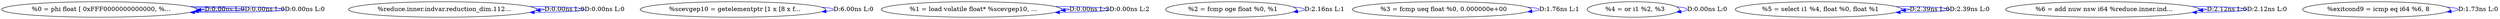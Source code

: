 digraph {
Node0x2537390[label="  %0 = phi float [ 0xFFF0000000000000, %..."];
Node0x2537390 -> Node0x2537390[label="D:0.00ns L:0",color=blue];
Node0x2537390 -> Node0x2537390[label="D:0.00ns L:0",color=blue];
Node0x2537390 -> Node0x2537390[label="D:0.00ns L:0",color=blue];
Node0x25374d0[label="  %reduce.inner.indvar.reduction_dim.112..."];
Node0x25374d0 -> Node0x25374d0[label="D:0.00ns L:0",color=blue];
Node0x25374d0 -> Node0x25374d0[label="D:0.00ns L:0",color=blue];
Node0x25375b0[label="  %scevgep10 = getelementptr [1 x [8 x f..."];
Node0x25375b0 -> Node0x25375b0[label="D:6.00ns L:0",color=blue];
Node0x2537710[label="  %1 = load volatile float* %scevgep10, ..."];
Node0x2537710 -> Node0x2537710[label="D:0.00ns L:2",color=blue];
Node0x2537710 -> Node0x2537710[label="D:0.00ns L:2",color=blue];
Node0x2537820[label="  %2 = fcmp oge float %0, %1"];
Node0x2537820 -> Node0x2537820[label="D:2.16ns L:1",color=blue];
Node0x25379e0[label="  %3 = fcmp ueq float %0, 0.000000e+00"];
Node0x25379e0 -> Node0x25379e0[label="D:1.76ns L:1",color=blue];
Node0x2537ac0[label="  %4 = or i1 %2, %3"];
Node0x2537ac0 -> Node0x2537ac0[label="D:0.00ns L:0",color=blue];
Node0x2537ba0[label="  %5 = select i1 %4, float %0, float %1"];
Node0x2537ba0 -> Node0x2537ba0[label="D:2.39ns L:0",color=blue];
Node0x2537ba0 -> Node0x2537ba0[label="D:2.39ns L:0",color=blue];
Node0x2537cb0[label="  %6 = add nuw nsw i64 %reduce.inner.ind..."];
Node0x2537cb0 -> Node0x2537cb0[label="D:2.12ns L:0",color=blue];
Node0x2537cb0 -> Node0x2537cb0[label="D:2.12ns L:0",color=blue];
Node0x2537d90[label="  %exitcond9 = icmp eq i64 %6, 8"];
Node0x2537d90 -> Node0x2537d90[label="D:1.73ns L:0",color=blue];
}
